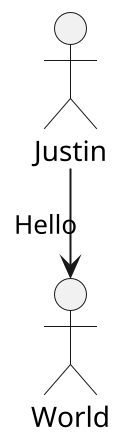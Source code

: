 @startuml App
left to right direction
scale 2
actor Justin
actor World

Justin -> World: Hello

@enduml